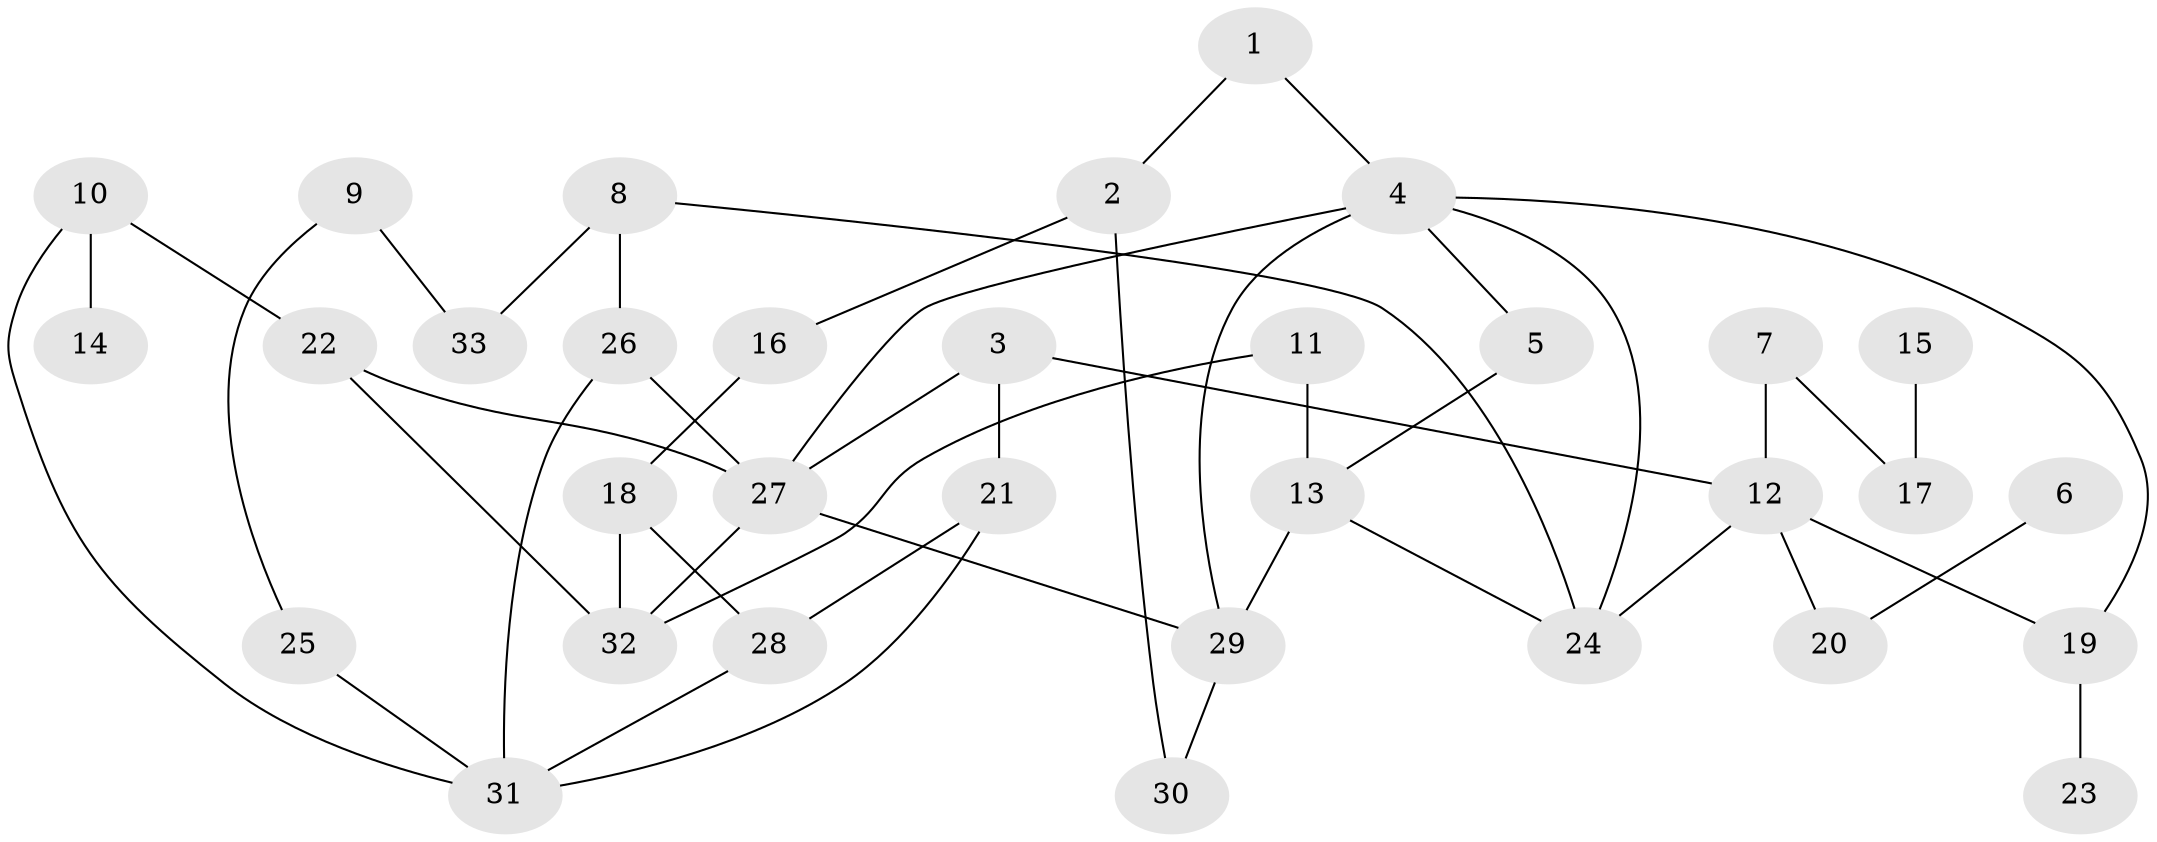 // original degree distribution, {1: 0.35384615384615387, 3: 0.2, 8: 0.015384615384615385, 5: 0.046153846153846156, 2: 0.24615384615384617, 6: 0.03076923076923077, 4: 0.09230769230769231, 7: 0.015384615384615385}
// Generated by graph-tools (version 1.1) at 2025/01/03/09/25 03:01:06]
// undirected, 33 vertices, 47 edges
graph export_dot {
graph [start="1"]
  node [color=gray90,style=filled];
  1;
  2;
  3;
  4;
  5;
  6;
  7;
  8;
  9;
  10;
  11;
  12;
  13;
  14;
  15;
  16;
  17;
  18;
  19;
  20;
  21;
  22;
  23;
  24;
  25;
  26;
  27;
  28;
  29;
  30;
  31;
  32;
  33;
  1 -- 2 [weight=1.0];
  1 -- 4 [weight=1.0];
  2 -- 16 [weight=1.0];
  2 -- 30 [weight=1.0];
  3 -- 12 [weight=1.0];
  3 -- 21 [weight=1.0];
  3 -- 27 [weight=1.0];
  4 -- 5 [weight=1.0];
  4 -- 19 [weight=1.0];
  4 -- 24 [weight=1.0];
  4 -- 27 [weight=1.0];
  4 -- 29 [weight=1.0];
  5 -- 13 [weight=1.0];
  6 -- 20 [weight=1.0];
  7 -- 12 [weight=1.0];
  7 -- 17 [weight=1.0];
  8 -- 24 [weight=1.0];
  8 -- 26 [weight=1.0];
  8 -- 33 [weight=1.0];
  9 -- 25 [weight=1.0];
  9 -- 33 [weight=1.0];
  10 -- 14 [weight=1.0];
  10 -- 22 [weight=1.0];
  10 -- 31 [weight=1.0];
  11 -- 13 [weight=1.0];
  11 -- 32 [weight=1.0];
  12 -- 19 [weight=1.0];
  12 -- 20 [weight=1.0];
  12 -- 24 [weight=1.0];
  13 -- 24 [weight=1.0];
  13 -- 29 [weight=1.0];
  15 -- 17 [weight=1.0];
  16 -- 18 [weight=1.0];
  18 -- 28 [weight=1.0];
  18 -- 32 [weight=1.0];
  19 -- 23 [weight=2.0];
  21 -- 28 [weight=1.0];
  21 -- 31 [weight=1.0];
  22 -- 27 [weight=1.0];
  22 -- 32 [weight=1.0];
  25 -- 31 [weight=1.0];
  26 -- 27 [weight=1.0];
  26 -- 31 [weight=1.0];
  27 -- 29 [weight=1.0];
  27 -- 32 [weight=1.0];
  28 -- 31 [weight=1.0];
  29 -- 30 [weight=1.0];
}
